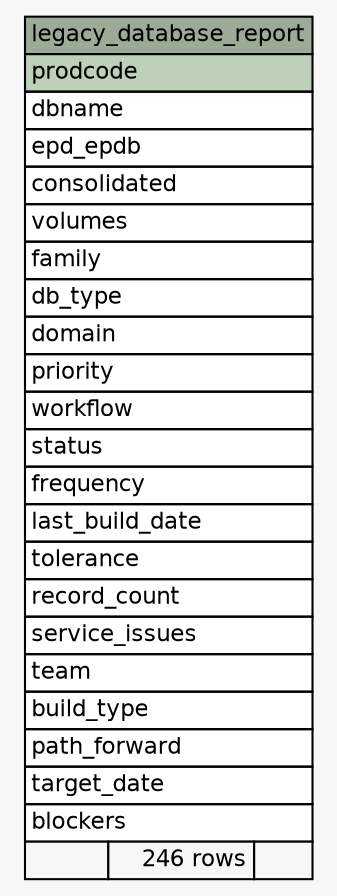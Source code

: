 // dot 2.2.1 on Windows 10 10.0
// SchemaSpy rev 590
digraph "legacy_database_report" {
  graph [
    rankdir="RL"
    bgcolor="#f7f7f7"
    nodesep="0.18"
    ranksep="0.46"
    fontname="Helvetica"
    fontsize="11"
  ];
  node [
    fontname="Helvetica"
    fontsize="11"
    shape="plaintext"
  ];
  edge [
    arrowsize="0.8"
  ];
  "legacy_database_report" [
    label=<
    <TABLE BORDER="0" CELLBORDER="1" CELLSPACING="0" BGCOLOR="#ffffff">
      <TR><TD COLSPAN="3" BGCOLOR="#9bab96" ALIGN="CENTER">legacy_database_report</TD></TR>
      <TR><TD PORT="prodcode" COLSPAN="3" BGCOLOR="#bed1b8" ALIGN="LEFT">prodcode</TD></TR>
      <TR><TD PORT="dbname" COLSPAN="3" ALIGN="LEFT">dbname</TD></TR>
      <TR><TD PORT="epd_epdb" COLSPAN="3" ALIGN="LEFT">epd_epdb</TD></TR>
      <TR><TD PORT="consolidated" COLSPAN="3" ALIGN="LEFT">consolidated</TD></TR>
      <TR><TD PORT="volumes" COLSPAN="3" ALIGN="LEFT">volumes</TD></TR>
      <TR><TD PORT="family" COLSPAN="3" ALIGN="LEFT">family</TD></TR>
      <TR><TD PORT="db_type" COLSPAN="3" ALIGN="LEFT">db_type</TD></TR>
      <TR><TD PORT="domain" COLSPAN="3" ALIGN="LEFT">domain</TD></TR>
      <TR><TD PORT="priority" COLSPAN="3" ALIGN="LEFT">priority</TD></TR>
      <TR><TD PORT="workflow" COLSPAN="3" ALIGN="LEFT">workflow</TD></TR>
      <TR><TD PORT="status" COLSPAN="3" ALIGN="LEFT">status</TD></TR>
      <TR><TD PORT="frequency" COLSPAN="3" ALIGN="LEFT">frequency</TD></TR>
      <TR><TD PORT="last_build_date" COLSPAN="3" ALIGN="LEFT">last_build_date</TD></TR>
      <TR><TD PORT="tolerance" COLSPAN="3" ALIGN="LEFT">tolerance</TD></TR>
      <TR><TD PORT="record_count" COLSPAN="3" ALIGN="LEFT">record_count</TD></TR>
      <TR><TD PORT="service_issues" COLSPAN="3" ALIGN="LEFT">service_issues</TD></TR>
      <TR><TD PORT="team" COLSPAN="3" ALIGN="LEFT">team</TD></TR>
      <TR><TD PORT="build_type" COLSPAN="3" ALIGN="LEFT">build_type</TD></TR>
      <TR><TD PORT="path_forward" COLSPAN="3" ALIGN="LEFT">path_forward</TD></TR>
      <TR><TD PORT="target_date" COLSPAN="3" ALIGN="LEFT">target_date</TD></TR>
      <TR><TD PORT="blockers" COLSPAN="3" ALIGN="LEFT">blockers</TD></TR>
      <TR><TD ALIGN="LEFT" BGCOLOR="#f7f7f7">  </TD><TD ALIGN="RIGHT" BGCOLOR="#f7f7f7">246 rows</TD><TD ALIGN="RIGHT" BGCOLOR="#f7f7f7">  </TD></TR>
    </TABLE>>
    URL="tables/legacy_database_report.html"
    tooltip="legacy_database_report"
  ];
}
